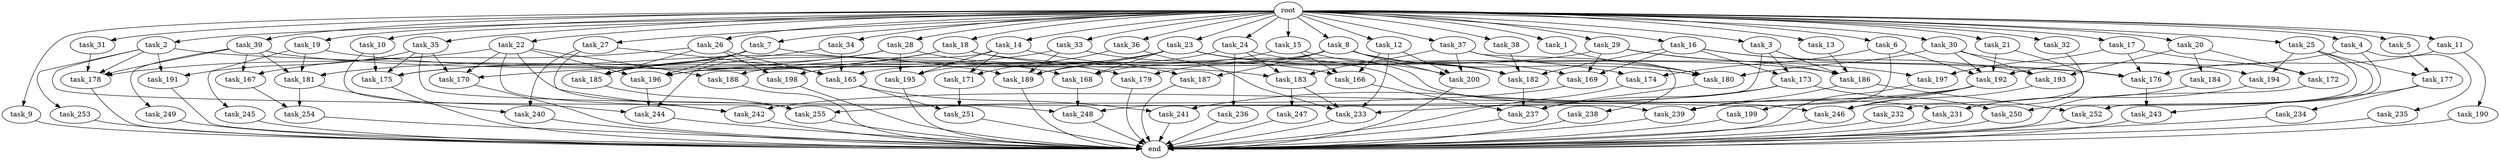 digraph G {
  task_171 [size="1279900254.208000"];
  task_32 [size="1.024000"];
  task_191 [size="730144440.320000"];
  task_28 [size="1.024000"];
  task_247 [size="137438953.472000"];
  task_27 [size="1.024000"];
  task_251 [size="1073741824.000000"];
  task_4 [size="1.024000"];
  task_2 [size="1.024000"];
  task_13 [size="1.024000"];
  task_182 [size="755914244.096000"];
  task_186 [size="2405181685.760000"];
  task_177 [size="214748364.800000"];
  task_168 [size="558345748.480000"];
  task_245 [size="77309411.328000"];
  task_6 [size="1.024000"];
  task_9 [size="1.024000"];
  task_20 [size="1.024000"];
  task_175 [size="1984274890.752000"];
  task_179 [size="352187318.272000"];
  task_189 [size="1082331758.592000"];
  task_188 [size="455266533.376000"];
  task_231 [size="1752346656.768000"];
  task_183 [size="661424963.584000"];
  task_31 [size="1.024000"];
  task_14 [size="1.024000"];
  task_36 [size="1.024000"];
  task_16 [size="1.024000"];
  task_185 [size="1546188226.560000"];
  task_249 [size="77309411.328000"];
  task_243 [size="1005022347.264000"];
  task_198 [size="730144440.320000"];
  task_170 [size="1666447310.848000"];
  task_15 [size="1.024000"];
  task_10 [size="1.024000"];
  task_29 [size="1.024000"];
  task_199 [size="549755813.888000"];
  task_242 [size="1829656068.096000"];
  task_240 [size="858993459.200000"];
  task_250 [size="154618822.656000"];
  task_235 [size="309237645.312000"];
  task_167 [size="773094113.280000"];
  task_190 [size="695784701.952000"];
  task_237 [size="1288490188.800000"];
  task_172 [size="214748364.800000"];
  task_25 [size="1.024000"];
  end [size="0.000000"];
  task_169 [size="721554505.728000"];
  task_192 [size="2413771620.352000"];
  task_19 [size="1.024000"];
  task_180 [size="1726576852.992000"];
  task_18 [size="1.024000"];
  task_12 [size="1.024000"];
  task_33 [size="1.024000"];
  task_238 [size="34359738.368000"];
  task_197 [size="274877906.944000"];
  task_241 [size="936302870.528000"];
  task_253 [size="34359738.368000"];
  task_173 [size="893353197.568000"];
  task_236 [size="549755813.888000"];
  task_246 [size="2250562863.104000"];
  task_184 [size="77309411.328000"];
  task_174 [size="584115552.256000"];
  task_21 [size="1.024000"];
  task_37 [size="1.024000"];
  task_244 [size="1417339207.680000"];
  task_196 [size="1194000908.288000"];
  task_187 [size="558345748.480000"];
  task_23 [size="1.024000"];
  task_176 [size="901943132.160000"];
  root [size="0.000000"];
  task_5 [size="1.024000"];
  task_195 [size="670014898.176000"];
  task_193 [size="807453851.648000"];
  task_11 [size="1.024000"];
  task_194 [size="773094113.280000"];
  task_234 [size="309237645.312000"];
  task_200 [size="515396075.520000"];
  task_3 [size="1.024000"];
  task_166 [size="893353197.568000"];
  task_239 [size="1975684956.160000"];
  task_39 [size="1.024000"];
  task_232 [size="858993459.200000"];
  task_22 [size="1.024000"];
  task_165 [size="1803886264.320000"];
  task_7 [size="1.024000"];
  task_34 [size="1.024000"];
  task_233 [size="1889785610.240000"];
  task_254 [size="1005022347.264000"];
  task_252 [size="807453851.648000"];
  task_17 [size="1.024000"];
  task_248 [size="1589137899.520000"];
  task_26 [size="1.024000"];
  task_178 [size="841813590.016000"];
  task_1 [size="1.024000"];
  task_181 [size="704374636.544000"];
  task_35 [size="1.024000"];
  task_30 [size="1.024000"];
  task_38 [size="1.024000"];
  task_24 [size="1.024000"];
  task_255 [size="1537598291.968000"];
  task_8 [size="1.024000"];

  task_171 -> task_251 [size="209715200.000000"];
  task_32 -> task_246 [size="536870912.000000"];
  task_191 -> end [size="1.000000"];
  task_28 -> task_175 [size="209715200.000000"];
  task_28 -> task_195 [size="209715200.000000"];
  task_28 -> task_185 [size="209715200.000000"];
  task_28 -> task_179 [size="209715200.000000"];
  task_247 -> end [size="1.000000"];
  task_27 -> task_240 [size="536870912.000000"];
  task_27 -> task_242 [size="536870912.000000"];
  task_27 -> task_165 [size="536870912.000000"];
  task_251 -> end [size="1.000000"];
  task_4 -> task_192 [size="301989888.000000"];
  task_4 -> task_235 [size="301989888.000000"];
  task_4 -> task_252 [size="301989888.000000"];
  task_2 -> task_178 [size="33554432.000000"];
  task_2 -> task_176 [size="33554432.000000"];
  task_2 -> task_253 [size="33554432.000000"];
  task_2 -> task_248 [size="33554432.000000"];
  task_2 -> task_191 [size="33554432.000000"];
  task_13 -> task_186 [size="838860800.000000"];
  task_182 -> task_237 [size="209715200.000000"];
  task_186 -> task_252 [size="411041792.000000"];
  task_186 -> task_239 [size="411041792.000000"];
  task_177 -> task_243 [size="301989888.000000"];
  task_177 -> task_234 [size="301989888.000000"];
  task_168 -> task_248 [size="679477248.000000"];
  task_245 -> end [size="1.000000"];
  task_6 -> task_192 [size="536870912.000000"];
  task_6 -> task_199 [size="536870912.000000"];
  task_6 -> task_174 [size="536870912.000000"];
  task_9 -> end [size="1.000000"];
  task_20 -> task_193 [size="75497472.000000"];
  task_20 -> task_184 [size="75497472.000000"];
  task_20 -> task_172 [size="75497472.000000"];
  task_175 -> end [size="1.000000"];
  task_179 -> end [size="1.000000"];
  task_189 -> end [size="1.000000"];
  task_188 -> end [size="1.000000"];
  task_231 -> end [size="1.000000"];
  task_183 -> task_247 [size="134217728.000000"];
  task_183 -> task_233 [size="134217728.000000"];
  task_31 -> task_178 [size="301989888.000000"];
  task_14 -> task_187 [size="411041792.000000"];
  task_14 -> task_195 [size="411041792.000000"];
  task_14 -> task_244 [size="411041792.000000"];
  task_14 -> task_171 [size="411041792.000000"];
  task_36 -> task_233 [size="838860800.000000"];
  task_36 -> task_171 [size="838860800.000000"];
  task_16 -> task_169 [size="33554432.000000"];
  task_16 -> task_176 [size="33554432.000000"];
  task_16 -> task_182 [size="33554432.000000"];
  task_16 -> task_193 [size="33554432.000000"];
  task_16 -> task_173 [size="33554432.000000"];
  task_185 -> task_255 [size="679477248.000000"];
  task_249 -> end [size="1.000000"];
  task_243 -> end [size="1.000000"];
  task_198 -> end [size="1.000000"];
  task_170 -> end [size="1.000000"];
  task_15 -> task_200 [size="301989888.000000"];
  task_15 -> task_168 [size="301989888.000000"];
  task_15 -> task_166 [size="301989888.000000"];
  task_10 -> task_175 [size="838860800.000000"];
  task_10 -> task_244 [size="838860800.000000"];
  task_29 -> task_169 [size="134217728.000000"];
  task_29 -> task_186 [size="134217728.000000"];
  task_29 -> task_165 [size="134217728.000000"];
  task_29 -> task_197 [size="134217728.000000"];
  task_199 -> end [size="1.000000"];
  task_242 -> end [size="1.000000"];
  task_240 -> end [size="1.000000"];
  task_250 -> end [size="1.000000"];
  task_235 -> end [size="1.000000"];
  task_167 -> task_254 [size="679477248.000000"];
  task_190 -> end [size="1.000000"];
  task_237 -> end [size="1.000000"];
  task_172 -> end [size="1.000000"];
  task_25 -> task_194 [size="75497472.000000"];
  task_25 -> task_250 [size="75497472.000000"];
  task_25 -> task_177 [size="75497472.000000"];
  task_25 -> task_252 [size="75497472.000000"];
  task_169 -> task_255 [size="411041792.000000"];
  task_192 -> task_246 [size="838860800.000000"];
  task_192 -> task_242 [size="838860800.000000"];
  task_192 -> task_233 [size="838860800.000000"];
  task_192 -> task_239 [size="838860800.000000"];
  task_19 -> task_189 [size="75497472.000000"];
  task_19 -> task_245 [size="75497472.000000"];
  task_19 -> task_181 [size="75497472.000000"];
  task_180 -> task_237 [size="838860800.000000"];
  task_18 -> task_186 [size="536870912.000000"];
  task_18 -> task_170 [size="536870912.000000"];
  task_18 -> task_166 [size="536870912.000000"];
  task_18 -> task_181 [size="536870912.000000"];
  task_12 -> task_200 [size="33554432.000000"];
  task_12 -> task_233 [size="33554432.000000"];
  task_12 -> task_166 [size="33554432.000000"];
  task_33 -> task_246 [size="411041792.000000"];
  task_33 -> task_196 [size="411041792.000000"];
  task_33 -> task_189 [size="411041792.000000"];
  task_238 -> end [size="1.000000"];
  task_197 -> end [size="1.000000"];
  task_241 -> end [size="1.000000"];
  task_253 -> end [size="1.000000"];
  task_173 -> task_237 [size="75497472.000000"];
  task_173 -> task_250 [size="75497472.000000"];
  task_173 -> task_241 [size="75497472.000000"];
  task_236 -> end [size="1.000000"];
  task_246 -> end [size="1.000000"];
  task_184 -> task_231 [size="838860800.000000"];
  task_174 -> end [size="1.000000"];
  task_21 -> task_232 [size="838860800.000000"];
  task_21 -> task_192 [size="838860800.000000"];
  task_37 -> task_180 [size="33554432.000000"];
  task_37 -> task_200 [size="33554432.000000"];
  task_37 -> task_183 [size="33554432.000000"];
  task_37 -> task_238 [size="33554432.000000"];
  task_244 -> end [size="1.000000"];
  task_196 -> task_244 [size="134217728.000000"];
  task_187 -> end [size="1.000000"];
  task_23 -> task_189 [size="33554432.000000"];
  task_23 -> task_168 [size="33554432.000000"];
  task_23 -> task_182 [size="33554432.000000"];
  task_23 -> task_188 [size="33554432.000000"];
  task_23 -> task_231 [size="33554432.000000"];
  task_23 -> task_195 [size="33554432.000000"];
  task_23 -> task_198 [size="33554432.000000"];
  task_23 -> task_174 [size="33554432.000000"];
  task_176 -> task_243 [size="679477248.000000"];
  root -> task_12 [size="1.000000"];
  root -> task_36 [size="1.000000"];
  root -> task_16 [size="1.000000"];
  root -> task_9 [size="1.000000"];
  root -> task_39 [size="1.000000"];
  root -> task_11 [size="1.000000"];
  root -> task_22 [size="1.000000"];
  root -> task_7 [size="1.000000"];
  root -> task_33 [size="1.000000"];
  root -> task_28 [size="1.000000"];
  root -> task_4 [size="1.000000"];
  root -> task_34 [size="1.000000"];
  root -> task_2 [size="1.000000"];
  root -> task_15 [size="1.000000"];
  root -> task_10 [size="1.000000"];
  root -> task_29 [size="1.000000"];
  root -> task_21 [size="1.000000"];
  root -> task_17 [size="1.000000"];
  root -> task_18 [size="1.000000"];
  root -> task_27 [size="1.000000"];
  root -> task_20 [size="1.000000"];
  root -> task_23 [size="1.000000"];
  root -> task_6 [size="1.000000"];
  root -> task_32 [size="1.000000"];
  root -> task_5 [size="1.000000"];
  root -> task_37 [size="1.000000"];
  root -> task_26 [size="1.000000"];
  root -> task_25 [size="1.000000"];
  root -> task_8 [size="1.000000"];
  root -> task_35 [size="1.000000"];
  root -> task_13 [size="1.000000"];
  root -> task_30 [size="1.000000"];
  root -> task_19 [size="1.000000"];
  root -> task_1 [size="1.000000"];
  root -> task_38 [size="1.000000"];
  root -> task_24 [size="1.000000"];
  root -> task_3 [size="1.000000"];
  root -> task_31 [size="1.000000"];
  root -> task_14 [size="1.000000"];
  task_5 -> task_177 [size="134217728.000000"];
  task_195 -> end [size="1.000000"];
  task_193 -> task_246 [size="411041792.000000"];
  task_11 -> task_176 [size="679477248.000000"];
  task_11 -> task_190 [size="679477248.000000"];
  task_194 -> task_231 [size="838860800.000000"];
  task_234 -> end [size="1.000000"];
  task_200 -> end [size="1.000000"];
  task_3 -> task_186 [size="838860800.000000"];
  task_3 -> task_173 [size="838860800.000000"];
  task_3 -> task_248 [size="838860800.000000"];
  task_166 -> task_237 [size="134217728.000000"];
  task_239 -> end [size="1.000000"];
  task_39 -> task_167 [size="75497472.000000"];
  task_39 -> task_183 [size="75497472.000000"];
  task_39 -> task_249 [size="75497472.000000"];
  task_39 -> task_181 [size="75497472.000000"];
  task_39 -> task_178 [size="75497472.000000"];
  task_232 -> end [size="1.000000"];
  task_22 -> task_242 [size="411041792.000000"];
  task_22 -> task_196 [size="411041792.000000"];
  task_22 -> task_255 [size="411041792.000000"];
  task_22 -> task_170 [size="411041792.000000"];
  task_22 -> task_188 [size="411041792.000000"];
  task_22 -> task_178 [size="411041792.000000"];
  task_165 -> task_241 [size="838860800.000000"];
  task_165 -> task_251 [size="838860800.000000"];
  task_7 -> task_175 [size="209715200.000000"];
  task_7 -> task_185 [size="209715200.000000"];
  task_7 -> task_168 [size="209715200.000000"];
  task_7 -> task_196 [size="209715200.000000"];
  task_34 -> task_185 [size="411041792.000000"];
  task_34 -> task_165 [size="411041792.000000"];
  task_233 -> end [size="1.000000"];
  task_254 -> end [size="1.000000"];
  task_252 -> end [size="1.000000"];
  task_17 -> task_176 [size="134217728.000000"];
  task_17 -> task_172 [size="134217728.000000"];
  task_17 -> task_197 [size="134217728.000000"];
  task_248 -> end [size="1.000000"];
  task_26 -> task_167 [size="679477248.000000"];
  task_26 -> task_185 [size="679477248.000000"];
  task_26 -> task_165 [size="679477248.000000"];
  task_26 -> task_198 [size="679477248.000000"];
  task_178 -> end [size="1.000000"];
  task_1 -> task_180 [size="838860800.000000"];
  task_181 -> task_240 [size="301989888.000000"];
  task_181 -> task_254 [size="301989888.000000"];
  task_35 -> task_175 [size="679477248.000000"];
  task_35 -> task_191 [size="679477248.000000"];
  task_35 -> task_170 [size="679477248.000000"];
  task_35 -> task_239 [size="679477248.000000"];
  task_30 -> task_194 [size="679477248.000000"];
  task_30 -> task_192 [size="679477248.000000"];
  task_30 -> task_193 [size="679477248.000000"];
  task_30 -> task_180 [size="679477248.000000"];
  task_38 -> task_182 [size="536870912.000000"];
  task_24 -> task_169 [size="536870912.000000"];
  task_24 -> task_183 [size="536870912.000000"];
  task_24 -> task_189 [size="536870912.000000"];
  task_24 -> task_236 [size="536870912.000000"];
  task_255 -> end [size="1.000000"];
  task_8 -> task_187 [size="134217728.000000"];
  task_8 -> task_182 [size="134217728.000000"];
  task_8 -> task_179 [size="134217728.000000"];
  task_8 -> task_200 [size="134217728.000000"];
  task_8 -> task_180 [size="134217728.000000"];
  task_8 -> task_196 [size="134217728.000000"];
}
